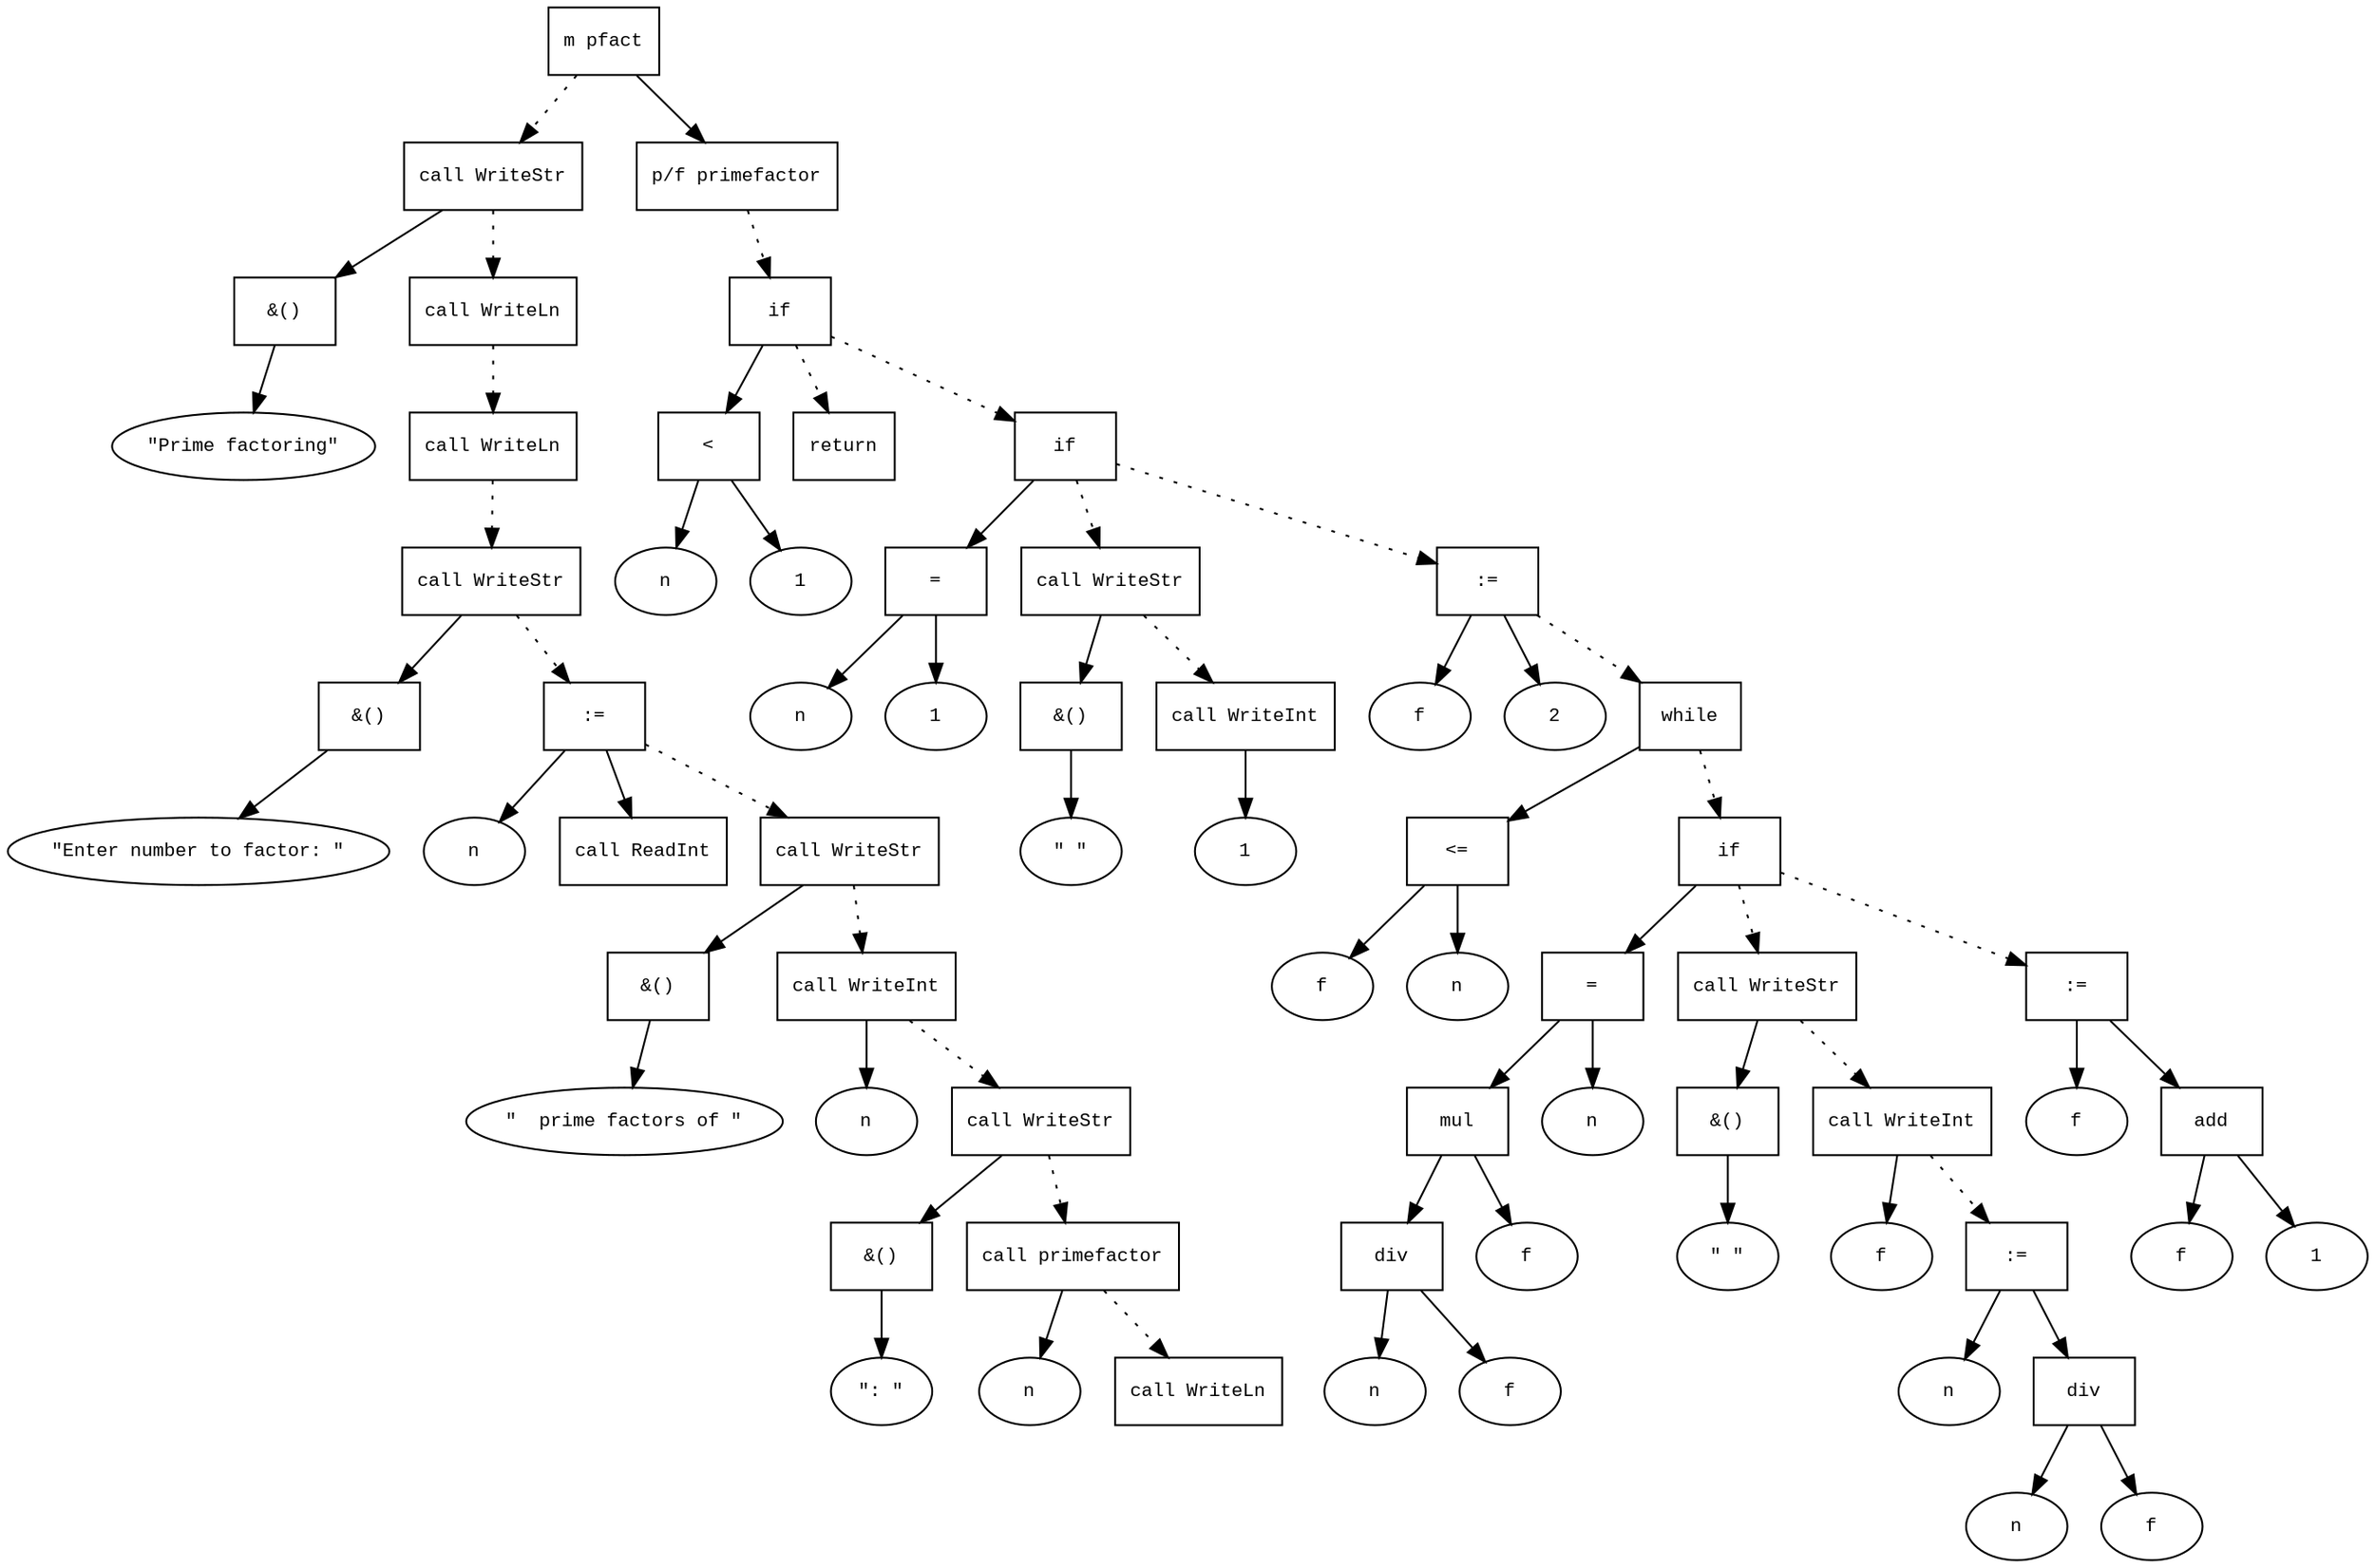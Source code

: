 digraph AST {
  graph [fontname="Times New Roman",fontsize=10];
  node  [fontname="Courier New",fontsize=10];
  edge  [fontname="Times New Roman",fontsize=10];

  node0 [label="m pfact",shape=box];
  node53 [label="call WriteStr",shape=box];
  node55 [label="&()",shape=box];
  node54 [label="\"Prime factoring\"",shape=ellipse];
  node55->node54;
  node53->node55;
  node0 -> node53 [style=dotted];
  node57 [label="call WriteLn",shape=box];
  node53 -> node57 [style=dotted];
  node59 [label="call WriteLn",shape=box];
  node57 -> node59 [style=dotted];
  node61 [label="call WriteStr",shape=box];
  node63 [label="&()",shape=box];
  node62 [label="\"Enter number to factor: \"",shape=ellipse];
  node63->node62;
  node61->node63;
  node59 -> node61 [style=dotted];
  node67 [label=":=",shape=box];
  node65 [label="n",shape=ellipse];
  node67->node65;
  node66 [label="call ReadInt",shape=box];
  node67->node66;
  node61 -> node67 [style=dotted];
  node68 [label="call WriteStr",shape=box];
  node70 [label="&()",shape=box];
  node69 [label="\"  prime factors of \"",shape=ellipse];
  node70->node69;
  node68->node70;
  node67 -> node68 [style=dotted];
  node72 [label="call WriteInt",shape=box];
  node73 [label="n",shape=ellipse];
  node72->node73;
  node68 -> node72 [style=dotted];
  node75 [label="call WriteStr",shape=box];
  node77 [label="&()",shape=box];
  node76 [label="\": \"",shape=ellipse];
  node77->node76;
  node75->node77;
  node72 -> node75 [style=dotted];
  node79 [label="call primefactor",shape=box];
  node80 [label="n",shape=ellipse];
  node79->node80;
  node75 -> node79 [style=dotted];
  node82 [label="call WriteLn",shape=box];
  node79 -> node82 [style=dotted];
  node2 [label="p/f primefactor",shape=box];
  node52 [label="if",shape=box];
  node7 [label="<",shape=box];
  node5 [label="n",shape=ellipse];
  node7->node5;
  node6 [label="1",shape=ellipse];
  node7->node6;
  node52->node7;
  node8 [label="return",shape=box];
  node52 -> node8 [style=dotted];
  node51 [label="if",shape=box];
  node11 [label="=",shape=box];
  node9 [label="n",shape=ellipse];
  node11->node9;
  node10 [label="1",shape=ellipse];
  node11->node10;
  node51->node11;
  node12 [label="call WriteStr",shape=box];
  node14 [label="&()",shape=box];
  node13 [label="\" \"",shape=ellipse];
  node14->node13;
  node12->node14;
  node51 -> node12 [style=dotted];
  node16 [label="call WriteInt",shape=box];
  node17 [label="1",shape=ellipse];
  node16->node17;
  node12 -> node16 [style=dotted];
  node21 [label=":=",shape=box];
  node19 [label="f",shape=ellipse];
  node21->node19;
  node20 [label="2",shape=ellipse];
  node21->node20;
  node51 -> node21 [style=dotted];
  node50 [label="while",shape=box];
  node24 [label="<=",shape=box];
  node22 [label="f",shape=ellipse];
  node24->node22;
  node23 [label="n",shape=ellipse];
  node24->node23;
  node50->node24;
  node49 [label="if",shape=box];
  node31 [label="=",shape=box];
  node29 [label="mul",shape=box];
  node27 [label="div",shape=box];
  node25 [label="n",shape=ellipse];
  node27->node25;
  node26 [label="f",shape=ellipse];
  node27->node26;
  node29->node27;
  node28 [label="f",shape=ellipse];
  node29->node28;
  node31->node29;
  node30 [label="n",shape=ellipse];
  node31->node30;
  node49->node31;
  node32 [label="call WriteStr",shape=box];
  node34 [label="&()",shape=box];
  node33 [label="\" \"",shape=ellipse];
  node34->node33;
  node32->node34;
  node49 -> node32 [style=dotted];
  node36 [label="call WriteInt",shape=box];
  node37 [label="f",shape=ellipse];
  node36->node37;
  node32 -> node36 [style=dotted];
  node43 [label=":=",shape=box];
  node39 [label="n",shape=ellipse];
  node43->node39;
  node42 [label="div",shape=box];
  node40 [label="n",shape=ellipse];
  node42->node40;
  node41 [label="f",shape=ellipse];
  node42->node41;
  node43->node42;
  node36 -> node43 [style=dotted];
  node48 [label=":=",shape=box];
  node44 [label="f",shape=ellipse];
  node48->node44;
  node47 [label="add",shape=box];
  node45 [label="f",shape=ellipse];
  node47->node45;
  node46 [label="1",shape=ellipse];
  node47->node46;
  node48->node47;
  node49 -> node48 [style=dotted];
  node50 -> node49 [style=dotted];
  node21 -> node50 [style=dotted];
  node52 -> node51 [style=dotted];
  node2 -> node52 [style=dotted];
  node0 -> node2;
}
